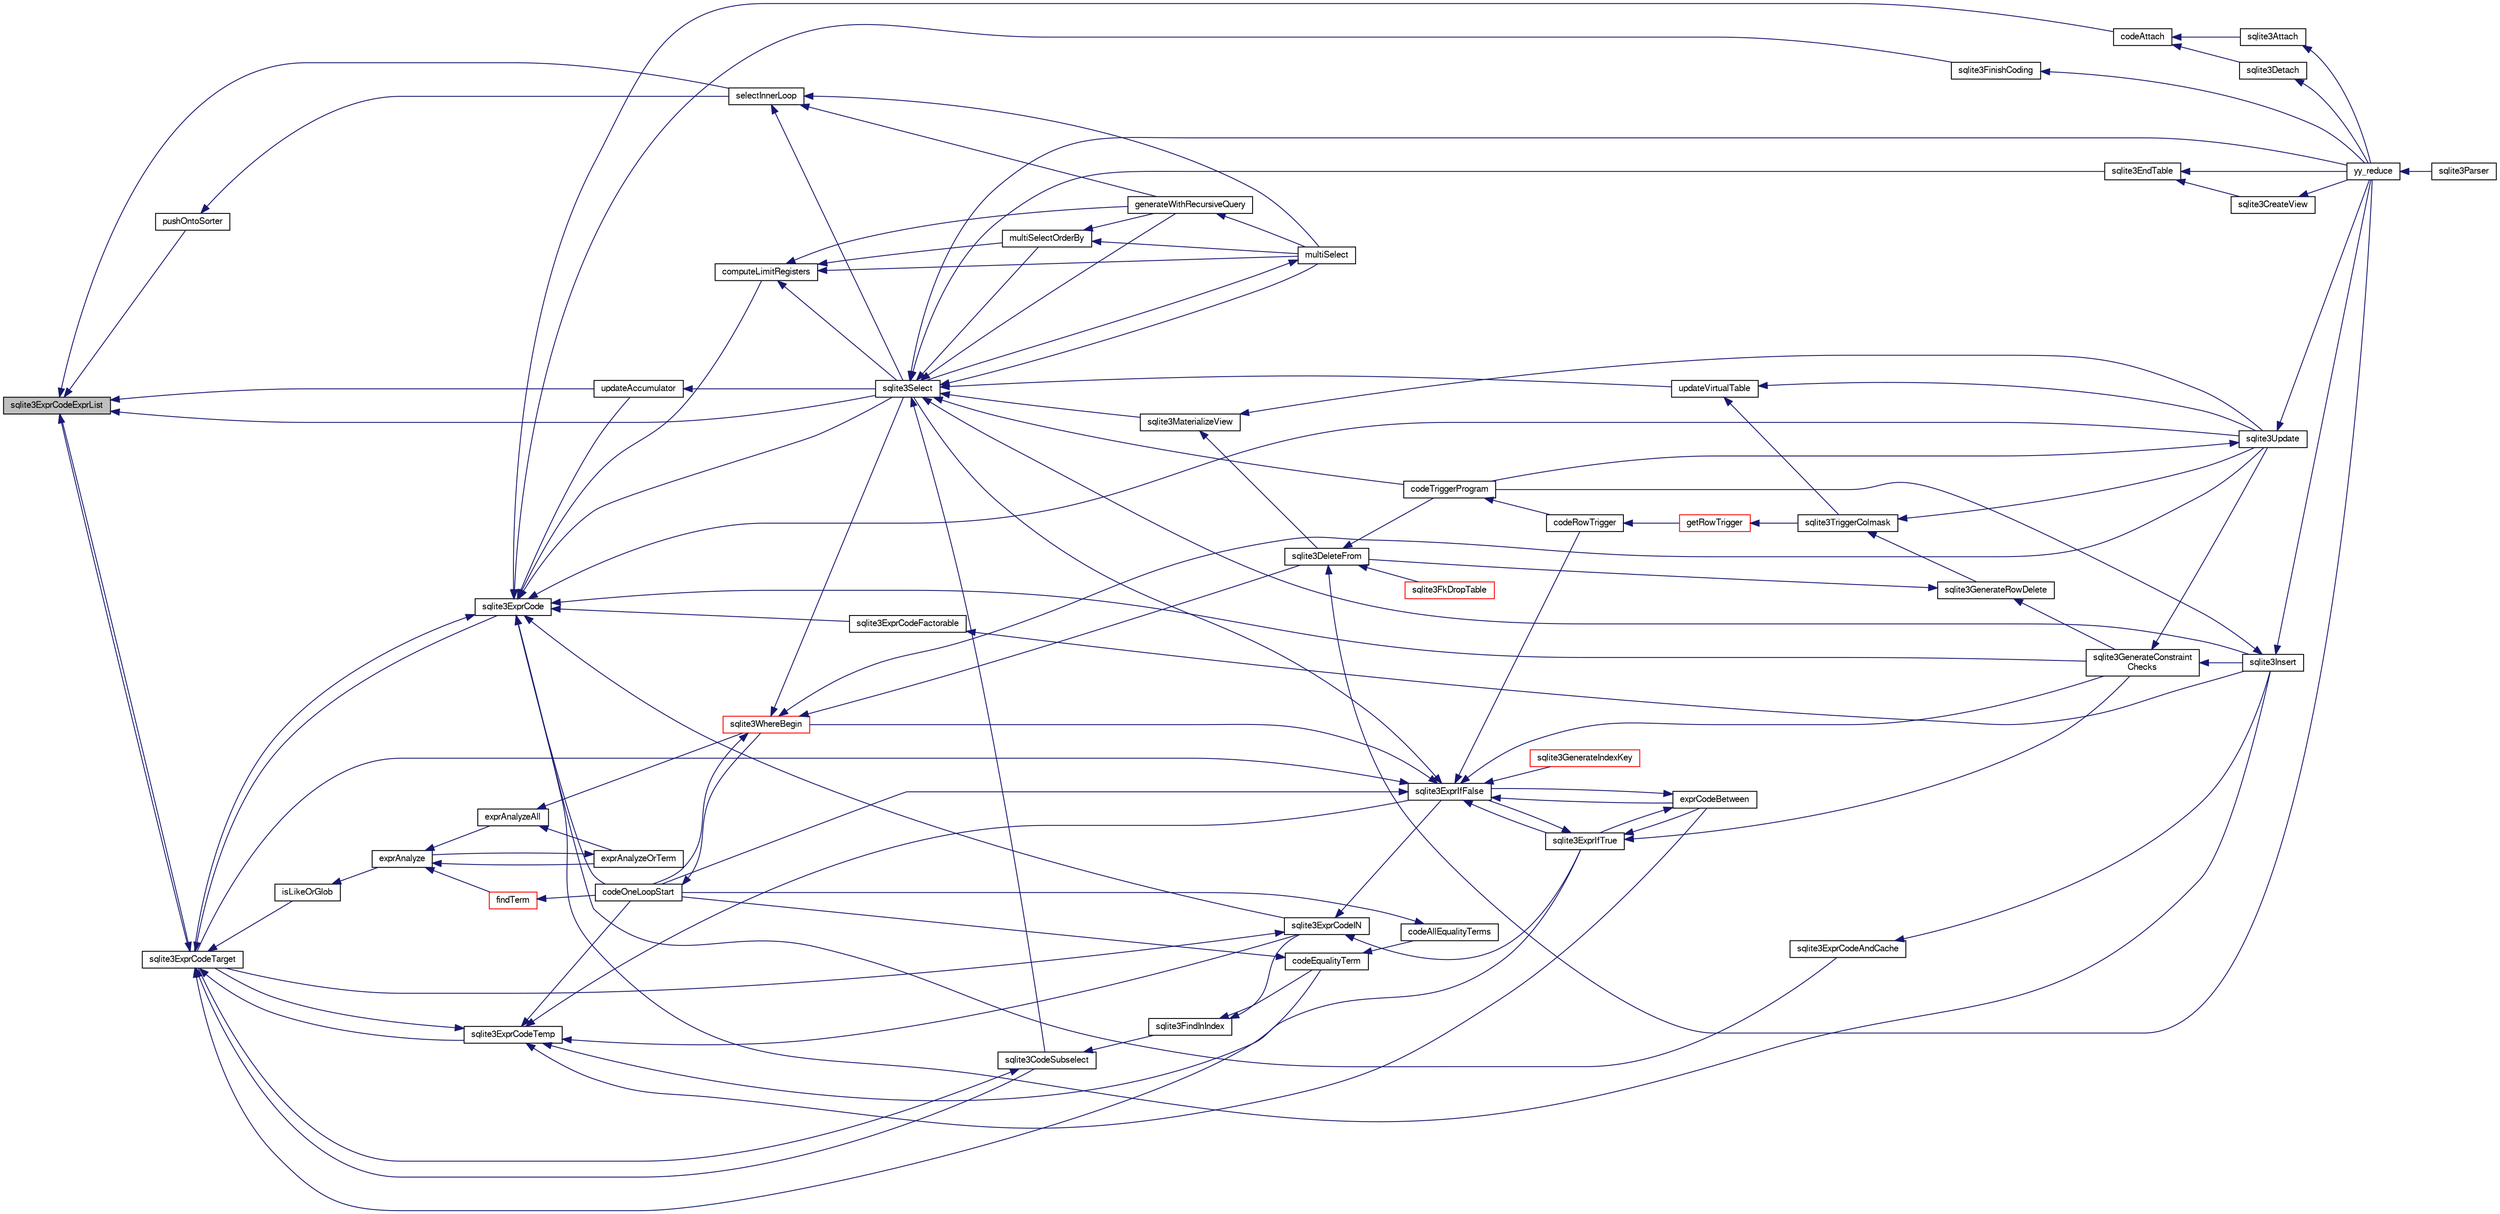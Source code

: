 digraph "sqlite3ExprCodeExprList"
{
  edge [fontname="FreeSans",fontsize="10",labelfontname="FreeSans",labelfontsize="10"];
  node [fontname="FreeSans",fontsize="10",shape=record];
  rankdir="LR";
  Node521389 [label="sqlite3ExprCodeExprList",height=0.2,width=0.4,color="black", fillcolor="grey75", style="filled", fontcolor="black"];
  Node521389 -> Node521390 [dir="back",color="midnightblue",fontsize="10",style="solid",fontname="FreeSans"];
  Node521390 [label="sqlite3ExprCodeTarget",height=0.2,width=0.4,color="black", fillcolor="white", style="filled",URL="$sqlite3_8c.html#a4f308397a0a3ed299ed31aaa1ae2a293"];
  Node521390 -> Node521391 [dir="back",color="midnightblue",fontsize="10",style="solid",fontname="FreeSans"];
  Node521391 [label="sqlite3CodeSubselect",height=0.2,width=0.4,color="black", fillcolor="white", style="filled",URL="$sqlite3_8c.html#aa69b46d2204a1d1b110107a1be12ee0c"];
  Node521391 -> Node521392 [dir="back",color="midnightblue",fontsize="10",style="solid",fontname="FreeSans"];
  Node521392 [label="sqlite3FindInIndex",height=0.2,width=0.4,color="black", fillcolor="white", style="filled",URL="$sqlite3_8c.html#af7d8c56ab0231f44bb5f87b3fafeffb2"];
  Node521392 -> Node521393 [dir="back",color="midnightblue",fontsize="10",style="solid",fontname="FreeSans"];
  Node521393 [label="sqlite3ExprCodeIN",height=0.2,width=0.4,color="black", fillcolor="white", style="filled",URL="$sqlite3_8c.html#ad9cf4f5b5ffb90c24a4a0900c8626193"];
  Node521393 -> Node521390 [dir="back",color="midnightblue",fontsize="10",style="solid",fontname="FreeSans"];
  Node521393 -> Node521394 [dir="back",color="midnightblue",fontsize="10",style="solid",fontname="FreeSans"];
  Node521394 [label="sqlite3ExprIfTrue",height=0.2,width=0.4,color="black", fillcolor="white", style="filled",URL="$sqlite3_8c.html#ad93a55237c23e1b743ab1f59df1a1444"];
  Node521394 -> Node521395 [dir="back",color="midnightblue",fontsize="10",style="solid",fontname="FreeSans"];
  Node521395 [label="exprCodeBetween",height=0.2,width=0.4,color="black", fillcolor="white", style="filled",URL="$sqlite3_8c.html#abd053493214542bca8f406f42145d173"];
  Node521395 -> Node521394 [dir="back",color="midnightblue",fontsize="10",style="solid",fontname="FreeSans"];
  Node521395 -> Node521396 [dir="back",color="midnightblue",fontsize="10",style="solid",fontname="FreeSans"];
  Node521396 [label="sqlite3ExprIfFalse",height=0.2,width=0.4,color="black", fillcolor="white", style="filled",URL="$sqlite3_8c.html#af97ecccb5d56e321e118414b08f65b71"];
  Node521396 -> Node521390 [dir="back",color="midnightblue",fontsize="10",style="solid",fontname="FreeSans"];
  Node521396 -> Node521395 [dir="back",color="midnightblue",fontsize="10",style="solid",fontname="FreeSans"];
  Node521396 -> Node521394 [dir="back",color="midnightblue",fontsize="10",style="solid",fontname="FreeSans"];
  Node521396 -> Node521397 [dir="back",color="midnightblue",fontsize="10",style="solid",fontname="FreeSans"];
  Node521397 [label="sqlite3GenerateIndexKey",height=0.2,width=0.4,color="red", fillcolor="white", style="filled",URL="$sqlite3_8c.html#ab85ac93d5c5e6760f45f07897be7f272"];
  Node521396 -> Node521423 [dir="back",color="midnightblue",fontsize="10",style="solid",fontname="FreeSans"];
  Node521423 [label="sqlite3GenerateConstraint\lChecks",height=0.2,width=0.4,color="black", fillcolor="white", style="filled",URL="$sqlite3_8c.html#aef639c1e6a0c0a67ca6e7690ad931bd2"];
  Node521423 -> Node521421 [dir="back",color="midnightblue",fontsize="10",style="solid",fontname="FreeSans"];
  Node521421 [label="sqlite3Insert",height=0.2,width=0.4,color="black", fillcolor="white", style="filled",URL="$sqlite3_8c.html#a5b17c9c2000bae6bdff8e6be48d7dc2b"];
  Node521421 -> Node521414 [dir="back",color="midnightblue",fontsize="10",style="solid",fontname="FreeSans"];
  Node521414 [label="codeTriggerProgram",height=0.2,width=0.4,color="black", fillcolor="white", style="filled",URL="$sqlite3_8c.html#a120801f59d9281d201d2ff4b2606836e"];
  Node521414 -> Node521415 [dir="back",color="midnightblue",fontsize="10",style="solid",fontname="FreeSans"];
  Node521415 [label="codeRowTrigger",height=0.2,width=0.4,color="black", fillcolor="white", style="filled",URL="$sqlite3_8c.html#a463cea5aaaf388b560b206570a0022fc"];
  Node521415 -> Node521416 [dir="back",color="midnightblue",fontsize="10",style="solid",fontname="FreeSans"];
  Node521416 [label="getRowTrigger",height=0.2,width=0.4,color="red", fillcolor="white", style="filled",URL="$sqlite3_8c.html#a69626ef20b540d1a2b19cf56f3f45689"];
  Node521416 -> Node521422 [dir="back",color="midnightblue",fontsize="10",style="solid",fontname="FreeSans"];
  Node521422 [label="sqlite3TriggerColmask",height=0.2,width=0.4,color="black", fillcolor="white", style="filled",URL="$sqlite3_8c.html#acace8e99e37ae5e84ea03c65e820c540"];
  Node521422 -> Node521410 [dir="back",color="midnightblue",fontsize="10",style="solid",fontname="FreeSans"];
  Node521410 [label="sqlite3GenerateRowDelete",height=0.2,width=0.4,color="black", fillcolor="white", style="filled",URL="$sqlite3_8c.html#a2c76cbf3027fc18fdbb8cb4cd96b77d9"];
  Node521410 -> Node521411 [dir="back",color="midnightblue",fontsize="10",style="solid",fontname="FreeSans"];
  Node521411 [label="sqlite3DeleteFrom",height=0.2,width=0.4,color="black", fillcolor="white", style="filled",URL="$sqlite3_8c.html#ab9b4b45349188b49eabb23f94608a091"];
  Node521411 -> Node521412 [dir="back",color="midnightblue",fontsize="10",style="solid",fontname="FreeSans"];
  Node521412 [label="sqlite3FkDropTable",height=0.2,width=0.4,color="red", fillcolor="white", style="filled",URL="$sqlite3_8c.html#a1218c6fc74e89152ceaa4760e82f5ef9"];
  Node521411 -> Node521414 [dir="back",color="midnightblue",fontsize="10",style="solid",fontname="FreeSans"];
  Node521411 -> Node521401 [dir="back",color="midnightblue",fontsize="10",style="solid",fontname="FreeSans"];
  Node521401 [label="yy_reduce",height=0.2,width=0.4,color="black", fillcolor="white", style="filled",URL="$sqlite3_8c.html#a7c419a9b25711c666a9a2449ef377f14"];
  Node521401 -> Node521402 [dir="back",color="midnightblue",fontsize="10",style="solid",fontname="FreeSans"];
  Node521402 [label="sqlite3Parser",height=0.2,width=0.4,color="black", fillcolor="white", style="filled",URL="$sqlite3_8c.html#a0327d71a5fabe0b6a343d78a2602e72a"];
  Node521410 -> Node521423 [dir="back",color="midnightblue",fontsize="10",style="solid",fontname="FreeSans"];
  Node521422 -> Node521419 [dir="back",color="midnightblue",fontsize="10",style="solid",fontname="FreeSans"];
  Node521419 [label="sqlite3Update",height=0.2,width=0.4,color="black", fillcolor="white", style="filled",URL="$sqlite3_8c.html#ac5aa67c46e8cc8174566fabe6809fafa"];
  Node521419 -> Node521414 [dir="back",color="midnightblue",fontsize="10",style="solid",fontname="FreeSans"];
  Node521419 -> Node521401 [dir="back",color="midnightblue",fontsize="10",style="solid",fontname="FreeSans"];
  Node521421 -> Node521401 [dir="back",color="midnightblue",fontsize="10",style="solid",fontname="FreeSans"];
  Node521423 -> Node521419 [dir="back",color="midnightblue",fontsize="10",style="solid",fontname="FreeSans"];
  Node521396 -> Node521429 [dir="back",color="midnightblue",fontsize="10",style="solid",fontname="FreeSans"];
  Node521429 [label="sqlite3Select",height=0.2,width=0.4,color="black", fillcolor="white", style="filled",URL="$sqlite3_8c.html#a2465ee8c956209ba4b272477b7c21a45"];
  Node521429 -> Node521391 [dir="back",color="midnightblue",fontsize="10",style="solid",fontname="FreeSans"];
  Node521429 -> Node521404 [dir="back",color="midnightblue",fontsize="10",style="solid",fontname="FreeSans"];
  Node521404 [label="sqlite3EndTable",height=0.2,width=0.4,color="black", fillcolor="white", style="filled",URL="$sqlite3_8c.html#a7b5f2c66c0f0b6f819d970ca389768b0"];
  Node521404 -> Node521405 [dir="back",color="midnightblue",fontsize="10",style="solid",fontname="FreeSans"];
  Node521405 [label="sqlite3CreateView",height=0.2,width=0.4,color="black", fillcolor="white", style="filled",URL="$sqlite3_8c.html#a9d85cb00ff71dee5cd9a019503a6982e"];
  Node521405 -> Node521401 [dir="back",color="midnightblue",fontsize="10",style="solid",fontname="FreeSans"];
  Node521404 -> Node521401 [dir="back",color="midnightblue",fontsize="10",style="solid",fontname="FreeSans"];
  Node521429 -> Node521430 [dir="back",color="midnightblue",fontsize="10",style="solid",fontname="FreeSans"];
  Node521430 [label="sqlite3MaterializeView",height=0.2,width=0.4,color="black", fillcolor="white", style="filled",URL="$sqlite3_8c.html#a4557984b0b75f998fb0c3f231c9b1def"];
  Node521430 -> Node521411 [dir="back",color="midnightblue",fontsize="10",style="solid",fontname="FreeSans"];
  Node521430 -> Node521419 [dir="back",color="midnightblue",fontsize="10",style="solid",fontname="FreeSans"];
  Node521429 -> Node521421 [dir="back",color="midnightblue",fontsize="10",style="solid",fontname="FreeSans"];
  Node521429 -> Node521431 [dir="back",color="midnightblue",fontsize="10",style="solid",fontname="FreeSans"];
  Node521431 [label="generateWithRecursiveQuery",height=0.2,width=0.4,color="black", fillcolor="white", style="filled",URL="$sqlite3_8c.html#ade2c3663fa9c3b9676507984b9483942"];
  Node521431 -> Node521432 [dir="back",color="midnightblue",fontsize="10",style="solid",fontname="FreeSans"];
  Node521432 [label="multiSelect",height=0.2,width=0.4,color="black", fillcolor="white", style="filled",URL="$sqlite3_8c.html#a6456c61f3d9b2389738753cedfa24fa7"];
  Node521432 -> Node521429 [dir="back",color="midnightblue",fontsize="10",style="solid",fontname="FreeSans"];
  Node521429 -> Node521432 [dir="back",color="midnightblue",fontsize="10",style="solid",fontname="FreeSans"];
  Node521429 -> Node521433 [dir="back",color="midnightblue",fontsize="10",style="solid",fontname="FreeSans"];
  Node521433 [label="multiSelectOrderBy",height=0.2,width=0.4,color="black", fillcolor="white", style="filled",URL="$sqlite3_8c.html#afcdb8488c6f4dfdadaf9f04bca35b808"];
  Node521433 -> Node521431 [dir="back",color="midnightblue",fontsize="10",style="solid",fontname="FreeSans"];
  Node521433 -> Node521432 [dir="back",color="midnightblue",fontsize="10",style="solid",fontname="FreeSans"];
  Node521429 -> Node521414 [dir="back",color="midnightblue",fontsize="10",style="solid",fontname="FreeSans"];
  Node521429 -> Node521434 [dir="back",color="midnightblue",fontsize="10",style="solid",fontname="FreeSans"];
  Node521434 [label="updateVirtualTable",height=0.2,width=0.4,color="black", fillcolor="white", style="filled",URL="$sqlite3_8c.html#a740220531db9293c39a2cdd7da3f74e1"];
  Node521434 -> Node521422 [dir="back",color="midnightblue",fontsize="10",style="solid",fontname="FreeSans"];
  Node521434 -> Node521419 [dir="back",color="midnightblue",fontsize="10",style="solid",fontname="FreeSans"];
  Node521429 -> Node521401 [dir="back",color="midnightblue",fontsize="10",style="solid",fontname="FreeSans"];
  Node521396 -> Node521415 [dir="back",color="midnightblue",fontsize="10",style="solid",fontname="FreeSans"];
  Node521396 -> Node521435 [dir="back",color="midnightblue",fontsize="10",style="solid",fontname="FreeSans"];
  Node521435 [label="codeOneLoopStart",height=0.2,width=0.4,color="black", fillcolor="white", style="filled",URL="$sqlite3_8c.html#aa868875120b151c169cc79139ed6e008"];
  Node521435 -> Node521426 [dir="back",color="midnightblue",fontsize="10",style="solid",fontname="FreeSans"];
  Node521426 [label="sqlite3WhereBegin",height=0.2,width=0.4,color="red", fillcolor="white", style="filled",URL="$sqlite3_8c.html#acad049f5c9a96a8118cffd5e5ce89f7c"];
  Node521426 -> Node521411 [dir="back",color="midnightblue",fontsize="10",style="solid",fontname="FreeSans"];
  Node521426 -> Node521429 [dir="back",color="midnightblue",fontsize="10",style="solid",fontname="FreeSans"];
  Node521426 -> Node521419 [dir="back",color="midnightblue",fontsize="10",style="solid",fontname="FreeSans"];
  Node521426 -> Node521435 [dir="back",color="midnightblue",fontsize="10",style="solid",fontname="FreeSans"];
  Node521396 -> Node521426 [dir="back",color="midnightblue",fontsize="10",style="solid",fontname="FreeSans"];
  Node521394 -> Node521396 [dir="back",color="midnightblue",fontsize="10",style="solid",fontname="FreeSans"];
  Node521394 -> Node521423 [dir="back",color="midnightblue",fontsize="10",style="solid",fontname="FreeSans"];
  Node521393 -> Node521396 [dir="back",color="midnightblue",fontsize="10",style="solid",fontname="FreeSans"];
  Node521392 -> Node521436 [dir="back",color="midnightblue",fontsize="10",style="solid",fontname="FreeSans"];
  Node521436 [label="codeEqualityTerm",height=0.2,width=0.4,color="black", fillcolor="white", style="filled",URL="$sqlite3_8c.html#ad88a57073f031452c9843e97f15acc47"];
  Node521436 -> Node521437 [dir="back",color="midnightblue",fontsize="10",style="solid",fontname="FreeSans"];
  Node521437 [label="codeAllEqualityTerms",height=0.2,width=0.4,color="black", fillcolor="white", style="filled",URL="$sqlite3_8c.html#a3095598b812500a4efe41bf17cd49381"];
  Node521437 -> Node521435 [dir="back",color="midnightblue",fontsize="10",style="solid",fontname="FreeSans"];
  Node521436 -> Node521435 [dir="back",color="midnightblue",fontsize="10",style="solid",fontname="FreeSans"];
  Node521391 -> Node521390 [dir="back",color="midnightblue",fontsize="10",style="solid",fontname="FreeSans"];
  Node521390 -> Node521438 [dir="back",color="midnightblue",fontsize="10",style="solid",fontname="FreeSans"];
  Node521438 [label="sqlite3ExprCodeTemp",height=0.2,width=0.4,color="black", fillcolor="white", style="filled",URL="$sqlite3_8c.html#a3bc5c1ccb3c5851847e2aeb4a84ae1fc"];
  Node521438 -> Node521393 [dir="back",color="midnightblue",fontsize="10",style="solid",fontname="FreeSans"];
  Node521438 -> Node521390 [dir="back",color="midnightblue",fontsize="10",style="solid",fontname="FreeSans"];
  Node521438 -> Node521395 [dir="back",color="midnightblue",fontsize="10",style="solid",fontname="FreeSans"];
  Node521438 -> Node521394 [dir="back",color="midnightblue",fontsize="10",style="solid",fontname="FreeSans"];
  Node521438 -> Node521396 [dir="back",color="midnightblue",fontsize="10",style="solid",fontname="FreeSans"];
  Node521438 -> Node521435 [dir="back",color="midnightblue",fontsize="10",style="solid",fontname="FreeSans"];
  Node521390 -> Node521439 [dir="back",color="midnightblue",fontsize="10",style="solid",fontname="FreeSans"];
  Node521439 [label="sqlite3ExprCode",height=0.2,width=0.4,color="black", fillcolor="white", style="filled",URL="$sqlite3_8c.html#a75f270fb0b111b86924cca4ea507b417"];
  Node521439 -> Node521393 [dir="back",color="midnightblue",fontsize="10",style="solid",fontname="FreeSans"];
  Node521439 -> Node521390 [dir="back",color="midnightblue",fontsize="10",style="solid",fontname="FreeSans"];
  Node521439 -> Node521440 [dir="back",color="midnightblue",fontsize="10",style="solid",fontname="FreeSans"];
  Node521440 [label="sqlite3ExprCodeFactorable",height=0.2,width=0.4,color="black", fillcolor="white", style="filled",URL="$sqlite3_8c.html#a843f7fd58eec5a683c1fd8435fcd1e84"];
  Node521440 -> Node521421 [dir="back",color="midnightblue",fontsize="10",style="solid",fontname="FreeSans"];
  Node521439 -> Node521441 [dir="back",color="midnightblue",fontsize="10",style="solid",fontname="FreeSans"];
  Node521441 [label="sqlite3ExprCodeAndCache",height=0.2,width=0.4,color="black", fillcolor="white", style="filled",URL="$sqlite3_8c.html#ae3e46527d9b7fc9cb9236d21a5e6b1d8"];
  Node521441 -> Node521421 [dir="back",color="midnightblue",fontsize="10",style="solid",fontname="FreeSans"];
  Node521439 -> Node521442 [dir="back",color="midnightblue",fontsize="10",style="solid",fontname="FreeSans"];
  Node521442 [label="codeAttach",height=0.2,width=0.4,color="black", fillcolor="white", style="filled",URL="$sqlite3_8c.html#ade4e9e30d828a19c191fdcb098676d5b"];
  Node521442 -> Node521443 [dir="back",color="midnightblue",fontsize="10",style="solid",fontname="FreeSans"];
  Node521443 [label="sqlite3Detach",height=0.2,width=0.4,color="black", fillcolor="white", style="filled",URL="$sqlite3_8c.html#ab1a5a0b01c7560aef5e0b8603a68747d"];
  Node521443 -> Node521401 [dir="back",color="midnightblue",fontsize="10",style="solid",fontname="FreeSans"];
  Node521442 -> Node521444 [dir="back",color="midnightblue",fontsize="10",style="solid",fontname="FreeSans"];
  Node521444 [label="sqlite3Attach",height=0.2,width=0.4,color="black", fillcolor="white", style="filled",URL="$sqlite3_8c.html#ae0907fe0b43cc1b4c7e6a16213e8546f"];
  Node521444 -> Node521401 [dir="back",color="midnightblue",fontsize="10",style="solid",fontname="FreeSans"];
  Node521439 -> Node521445 [dir="back",color="midnightblue",fontsize="10",style="solid",fontname="FreeSans"];
  Node521445 [label="sqlite3FinishCoding",height=0.2,width=0.4,color="black", fillcolor="white", style="filled",URL="$sqlite3_8c.html#a651bc5b446c276c092705856d995b278"];
  Node521445 -> Node521401 [dir="back",color="midnightblue",fontsize="10",style="solid",fontname="FreeSans"];
  Node521439 -> Node521421 [dir="back",color="midnightblue",fontsize="10",style="solid",fontname="FreeSans"];
  Node521439 -> Node521423 [dir="back",color="midnightblue",fontsize="10",style="solid",fontname="FreeSans"];
  Node521439 -> Node521446 [dir="back",color="midnightblue",fontsize="10",style="solid",fontname="FreeSans"];
  Node521446 [label="computeLimitRegisters",height=0.2,width=0.4,color="black", fillcolor="white", style="filled",URL="$sqlite3_8c.html#ae9d37055e4905929b6f6cda5461e2f37"];
  Node521446 -> Node521431 [dir="back",color="midnightblue",fontsize="10",style="solid",fontname="FreeSans"];
  Node521446 -> Node521432 [dir="back",color="midnightblue",fontsize="10",style="solid",fontname="FreeSans"];
  Node521446 -> Node521433 [dir="back",color="midnightblue",fontsize="10",style="solid",fontname="FreeSans"];
  Node521446 -> Node521429 [dir="back",color="midnightblue",fontsize="10",style="solid",fontname="FreeSans"];
  Node521439 -> Node521447 [dir="back",color="midnightblue",fontsize="10",style="solid",fontname="FreeSans"];
  Node521447 [label="updateAccumulator",height=0.2,width=0.4,color="black", fillcolor="white", style="filled",URL="$sqlite3_8c.html#a1681660dd3ecd50c8727d6e56a537bd9"];
  Node521447 -> Node521429 [dir="back",color="midnightblue",fontsize="10",style="solid",fontname="FreeSans"];
  Node521439 -> Node521429 [dir="back",color="midnightblue",fontsize="10",style="solid",fontname="FreeSans"];
  Node521439 -> Node521419 [dir="back",color="midnightblue",fontsize="10",style="solid",fontname="FreeSans"];
  Node521439 -> Node521435 [dir="back",color="midnightblue",fontsize="10",style="solid",fontname="FreeSans"];
  Node521390 -> Node521389 [dir="back",color="midnightblue",fontsize="10",style="solid",fontname="FreeSans"];
  Node521390 -> Node521448 [dir="back",color="midnightblue",fontsize="10",style="solid",fontname="FreeSans"];
  Node521448 [label="isLikeOrGlob",height=0.2,width=0.4,color="black", fillcolor="white", style="filled",URL="$sqlite3_8c.html#a6c38e495198bf8976f68d1a6ebd74a50"];
  Node521448 -> Node521449 [dir="back",color="midnightblue",fontsize="10",style="solid",fontname="FreeSans"];
  Node521449 [label="exprAnalyze",height=0.2,width=0.4,color="black", fillcolor="white", style="filled",URL="$sqlite3_8c.html#acb10e48c9a4184a4edd9bfd5b14ad0b7"];
  Node521449 -> Node521450 [dir="back",color="midnightblue",fontsize="10",style="solid",fontname="FreeSans"];
  Node521450 [label="findTerm",height=0.2,width=0.4,color="red", fillcolor="white", style="filled",URL="$sqlite3_8c.html#af26eb1eed85001fcf29fa189b631ac4b"];
  Node521450 -> Node521435 [dir="back",color="midnightblue",fontsize="10",style="solid",fontname="FreeSans"];
  Node521449 -> Node521455 [dir="back",color="midnightblue",fontsize="10",style="solid",fontname="FreeSans"];
  Node521455 [label="exprAnalyzeAll",height=0.2,width=0.4,color="black", fillcolor="white", style="filled",URL="$sqlite3_8c.html#a2e7a957af98e240fa68e34d6ff639437"];
  Node521455 -> Node521456 [dir="back",color="midnightblue",fontsize="10",style="solid",fontname="FreeSans"];
  Node521456 [label="exprAnalyzeOrTerm",height=0.2,width=0.4,color="black", fillcolor="white", style="filled",URL="$sqlite3_8c.html#ab95cabd8b51cb2291b5bef0c4a3776d2"];
  Node521456 -> Node521449 [dir="back",color="midnightblue",fontsize="10",style="solid",fontname="FreeSans"];
  Node521455 -> Node521426 [dir="back",color="midnightblue",fontsize="10",style="solid",fontname="FreeSans"];
  Node521449 -> Node521456 [dir="back",color="midnightblue",fontsize="10",style="solid",fontname="FreeSans"];
  Node521390 -> Node521436 [dir="back",color="midnightblue",fontsize="10",style="solid",fontname="FreeSans"];
  Node521389 -> Node521457 [dir="back",color="midnightblue",fontsize="10",style="solid",fontname="FreeSans"];
  Node521457 [label="pushOntoSorter",height=0.2,width=0.4,color="black", fillcolor="white", style="filled",URL="$sqlite3_8c.html#a4555397beb584a386e7739cf022a6651"];
  Node521457 -> Node521458 [dir="back",color="midnightblue",fontsize="10",style="solid",fontname="FreeSans"];
  Node521458 [label="selectInnerLoop",height=0.2,width=0.4,color="black", fillcolor="white", style="filled",URL="$sqlite3_8c.html#ababe0933661ebe67eb0e6074bb1fd411"];
  Node521458 -> Node521431 [dir="back",color="midnightblue",fontsize="10",style="solid",fontname="FreeSans"];
  Node521458 -> Node521432 [dir="back",color="midnightblue",fontsize="10",style="solid",fontname="FreeSans"];
  Node521458 -> Node521429 [dir="back",color="midnightblue",fontsize="10",style="solid",fontname="FreeSans"];
  Node521389 -> Node521458 [dir="back",color="midnightblue",fontsize="10",style="solid",fontname="FreeSans"];
  Node521389 -> Node521447 [dir="back",color="midnightblue",fontsize="10",style="solid",fontname="FreeSans"];
  Node521389 -> Node521429 [dir="back",color="midnightblue",fontsize="10",style="solid",fontname="FreeSans"];
}
